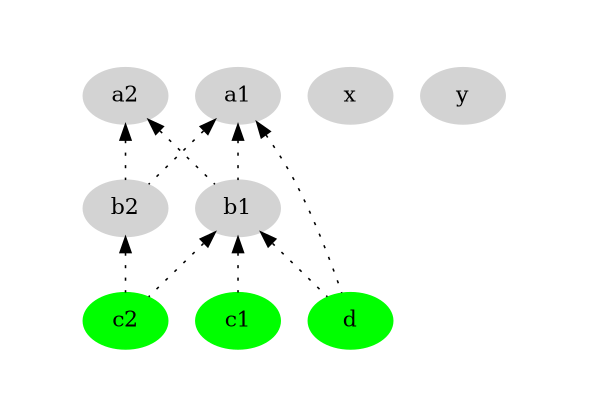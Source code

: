 digraph g3
{
  viewport="290, 200, 0.75, 140, 90"
  a1 [style=filled color=lightgray]
  a2 [style=filled color=lightgray]
  b1 [style=filled color=lightgray]
  b2 [style=filled color=lightgray]
  c1 [style=filled color=green]
  c2 [style=filled color=green]
  d [style=filled color=green]

  a1 -> b1 [style=dotted dir=back]
  a1 -> b2 [style=dotted dir=back]
  a2 -> b1 [style=dotted dir=back]
  a2 -> b2 [style=dotted dir=back]
  b1 -> c1 [style=dotted dir=back]
  b1 -> c2 [style=dotted dir=back]
  b2 -> c2 [style=dotted dir=back]
  a1 -> d [style=dotted dir=back]
  b1 -> d [style=dotted dir=back]
  x [style=filled color=lightgray]
  y [style=filled color=lightgray]
}

